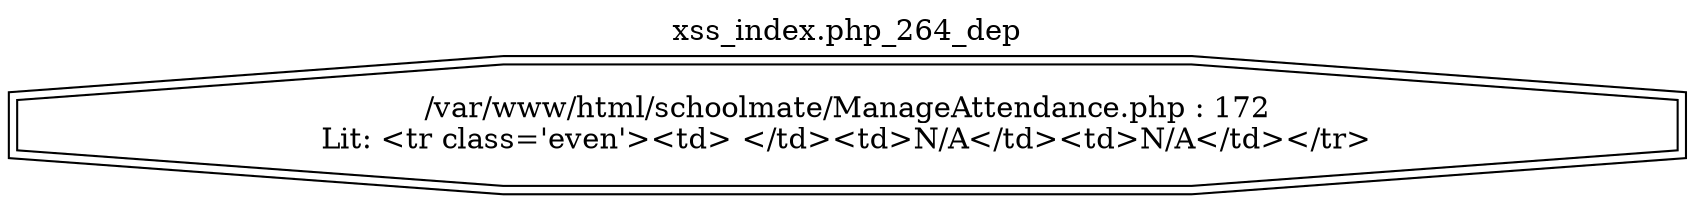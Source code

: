 digraph cfg {
  label="xss_index.php_264_dep";
  labelloc=t;
  n1 [shape=doubleoctagon, label="/var/www/html/schoolmate/ManageAttendance.php : 172\nLit: <tr class='even'><td>&nbsp;</td><td>N/A</td><td>N/A</td></tr>\n"];
}
